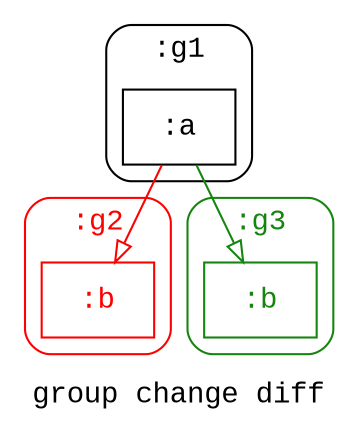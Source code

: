 digraph D {
    label="group change diff";
    tooltip="group change diff";
    bgcolor="#ffffff";
    fontcolor="#000000";
    fontname="Courier New";
    
    subgraph cluster_node1 { /* :g1 */
        label=":g1";
        style="rounded";
        fontname="Courier New";
        color="#000000";
        fontcolor="#000000";
        tooltip=":g1";
        
        node2 [color="#000000",fontcolor="#000000",fontname="Courier New",shape="rectangle",tooltip=":g1:a",label=":a"]
    }
    
    subgraph cluster_node3 { /* :g2 */
        label=":g2";
        style="rounded";
        fontname="Courier New";
        color="#ff0000";
        fontcolor="#ff0000";
        tooltip=":g2";
        
        node4 [color="#ff0000",fontcolor="#ff0000",fontname="Courier New",shape="rectangle",tooltip=":g2:b",label=":b"]
    }
    
    subgraph cluster_node5 { /* :g3 */
        label=":g3";
        style="rounded";
        fontname="Courier New";
        color="#158510";
        fontcolor="#158510";
        tooltip=":g3";
        
        node6 [color="#158510",fontcolor="#158510",fontname="Courier New",shape="rectangle",tooltip=":g3:b",label=":b"]
    }
    
    node2 -> node4 [arrowhead="empty",color="#ff0000",tooltip=":g1:a\n   ->\n:g2:b",]
    node2 -> node6 [arrowhead="empty",color="#158510",tooltip=":g1:a\n   ->\n:g3:b",]
}
